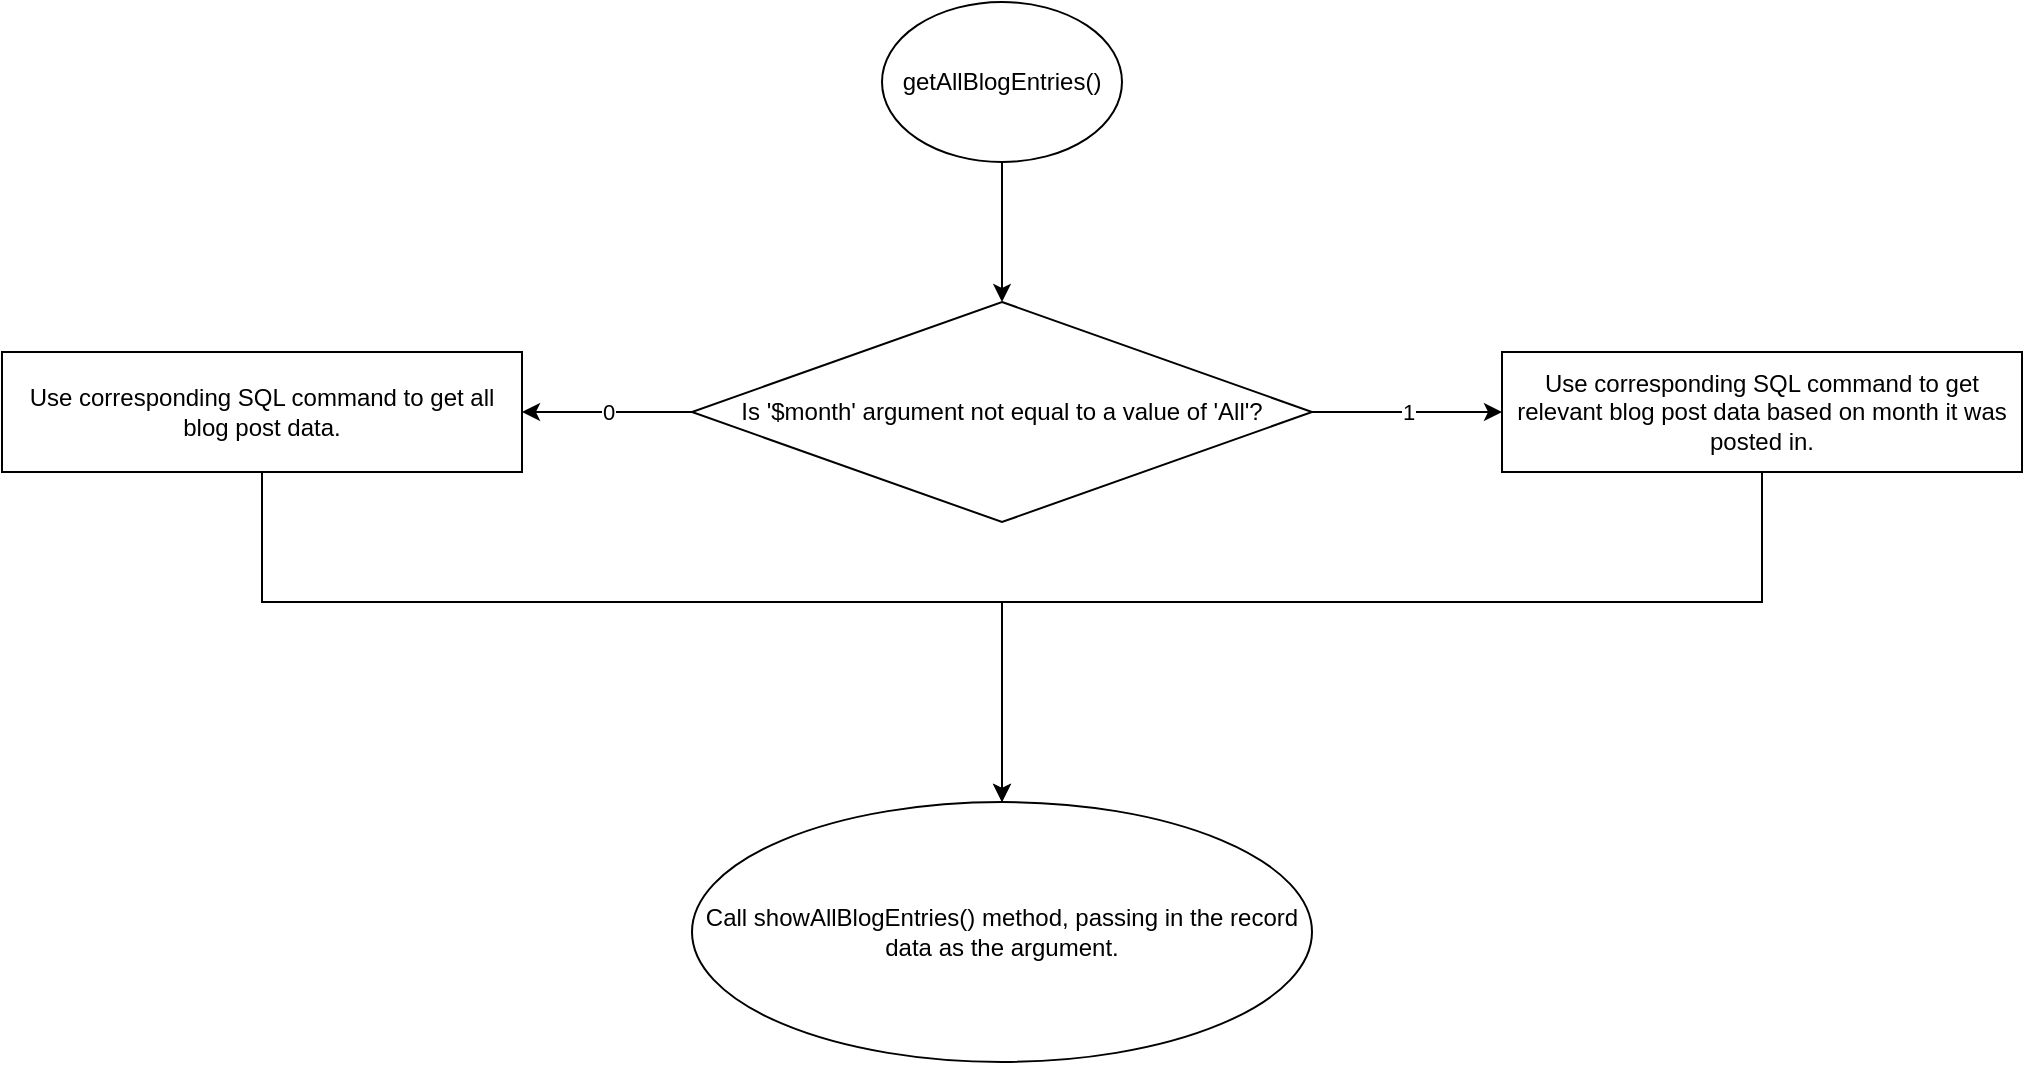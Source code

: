 <mxfile version="26.2.2">
  <diagram name="Page-1" id="wFE0j_nqo2XAww_eeW6l">
    <mxGraphModel dx="1697" dy="1260" grid="1" gridSize="10" guides="1" tooltips="1" connect="1" arrows="1" fold="1" page="1" pageScale="1" pageWidth="1200" pageHeight="1600" math="0" shadow="0">
      <root>
        <mxCell id="0" />
        <mxCell id="1" parent="0" />
        <mxCell id="d5fAHK7z0iGvmPsy45BD-3" value="" style="edgeStyle=orthogonalEdgeStyle;rounded=0;orthogonalLoop=1;jettySize=auto;html=1;" edge="1" parent="1" source="d5fAHK7z0iGvmPsy45BD-1" target="d5fAHK7z0iGvmPsy45BD-2">
          <mxGeometry relative="1" as="geometry" />
        </mxCell>
        <mxCell id="d5fAHK7z0iGvmPsy45BD-1" value="getAllBlogEntries()" style="ellipse;whiteSpace=wrap;html=1;" vertex="1" parent="1">
          <mxGeometry x="550" y="410" width="120" height="80" as="geometry" />
        </mxCell>
        <mxCell id="d5fAHK7z0iGvmPsy45BD-5" value="1" style="edgeStyle=orthogonalEdgeStyle;rounded=0;orthogonalLoop=1;jettySize=auto;html=1;" edge="1" parent="1" source="d5fAHK7z0iGvmPsy45BD-2" target="d5fAHK7z0iGvmPsy45BD-4">
          <mxGeometry relative="1" as="geometry" />
        </mxCell>
        <mxCell id="d5fAHK7z0iGvmPsy45BD-7" value="0" style="edgeStyle=orthogonalEdgeStyle;rounded=0;orthogonalLoop=1;jettySize=auto;html=1;" edge="1" parent="1" source="d5fAHK7z0iGvmPsy45BD-2" target="d5fAHK7z0iGvmPsy45BD-6">
          <mxGeometry relative="1" as="geometry" />
        </mxCell>
        <mxCell id="d5fAHK7z0iGvmPsy45BD-2" value="Is &#39;$month&#39; argument not equal to a value of &#39;All&#39;?" style="rhombus;whiteSpace=wrap;html=1;" vertex="1" parent="1">
          <mxGeometry x="455" y="560" width="310" height="110" as="geometry" />
        </mxCell>
        <mxCell id="d5fAHK7z0iGvmPsy45BD-12" style="edgeStyle=orthogonalEdgeStyle;rounded=0;orthogonalLoop=1;jettySize=auto;html=1;entryX=0.5;entryY=0;entryDx=0;entryDy=0;" edge="1" parent="1" source="d5fAHK7z0iGvmPsy45BD-4" target="d5fAHK7z0iGvmPsy45BD-10">
          <mxGeometry relative="1" as="geometry">
            <Array as="points">
              <mxPoint x="990" y="710" />
              <mxPoint x="610" y="710" />
            </Array>
          </mxGeometry>
        </mxCell>
        <mxCell id="d5fAHK7z0iGvmPsy45BD-4" value="Use corresponding SQL command to get relevant blog post data based on month it was posted in." style="rounded=0;whiteSpace=wrap;html=1;" vertex="1" parent="1">
          <mxGeometry x="860" y="585" width="260" height="60" as="geometry" />
        </mxCell>
        <mxCell id="d5fAHK7z0iGvmPsy45BD-11" style="edgeStyle=orthogonalEdgeStyle;rounded=0;orthogonalLoop=1;jettySize=auto;html=1;entryX=0.5;entryY=0;entryDx=0;entryDy=0;" edge="1" parent="1" source="d5fAHK7z0iGvmPsy45BD-6" target="d5fAHK7z0iGvmPsy45BD-10">
          <mxGeometry relative="1" as="geometry">
            <Array as="points">
              <mxPoint x="240" y="710" />
              <mxPoint x="610" y="710" />
            </Array>
          </mxGeometry>
        </mxCell>
        <mxCell id="d5fAHK7z0iGvmPsy45BD-6" value="Use corresponding SQL command to get all blog post data." style="rounded=0;whiteSpace=wrap;html=1;" vertex="1" parent="1">
          <mxGeometry x="110" y="585" width="260" height="60" as="geometry" />
        </mxCell>
        <mxCell id="d5fAHK7z0iGvmPsy45BD-10" value="Call showAllBlogEntries() method, passing in the record data as the argument." style="ellipse;whiteSpace=wrap;html=1;" vertex="1" parent="1">
          <mxGeometry x="455" y="810" width="310" height="130" as="geometry" />
        </mxCell>
      </root>
    </mxGraphModel>
  </diagram>
</mxfile>
